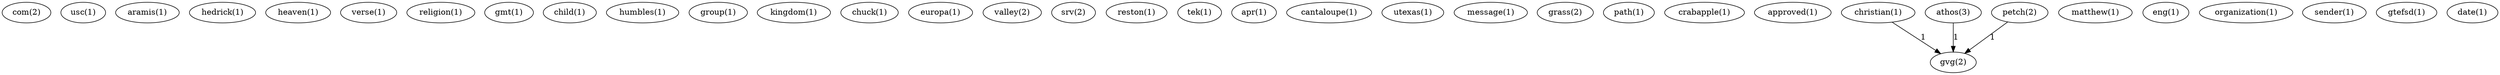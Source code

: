 digraph G {
  com [ label="com(2)" ];
  usc [ label="usc(1)" ];
  aramis [ label="aramis(1)" ];
  hedrick [ label="hedrick(1)" ];
  heaven [ label="heaven(1)" ];
  verse [ label="verse(1)" ];
  religion [ label="religion(1)" ];
  gmt [ label="gmt(1)" ];
  child [ label="child(1)" ];
  humbles [ label="humbles(1)" ];
  group [ label="group(1)" ];
  kingdom [ label="kingdom(1)" ];
  chuck [ label="chuck(1)" ];
  europa [ label="europa(1)" ];
  valley [ label="valley(2)" ];
  srv [ label="srv(2)" ];
  reston [ label="reston(1)" ];
  tek [ label="tek(1)" ];
  apr [ label="apr(1)" ];
  cantaloupe [ label="cantaloupe(1)" ];
  utexas [ label="utexas(1)" ];
  message [ label="message(1)" ];
  grass [ label="grass(2)" ];
  path [ label="path(1)" ];
  crabapple [ label="crabapple(1)" ];
  approved [ label="approved(1)" ];
  christian [ label="christian(1)" ];
  gvg [ label="gvg(2)" ];
  matthew [ label="matthew(1)" ];
  eng [ label="eng(1)" ];
  organization [ label="organization(1)" ];
  sender [ label="sender(1)" ];
  athos [ label="athos(3)" ];
  gtefsd [ label="gtefsd(1)" ];
  petch [ label="petch(2)" ];
  date [ label="date(1)" ];
  christian -> gvg [ label="1" ];
  athos -> gvg [ label="1" ];
  petch -> gvg [ label="1" ];
}
